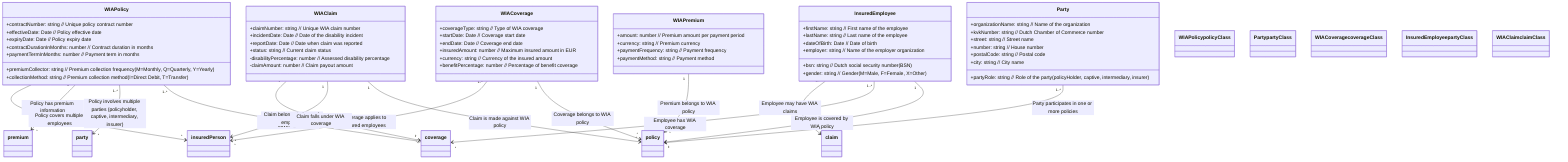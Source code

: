 classDiagram

    %% Domain Model: WIA Verzekering met Captive Constructie
    %% Version: 1.0.0
    %% Generated: 2025-06-23T23:46:29.717Z
    %% Based on SIVI AFD 2.0

    class WIA Policy {
        +contractNumber: string // Unique policy contract number
        +effectiveDate: Date // Policy effective date
        +expiryDate: Date // Policy expiry date
        +contractDurationInMonths: number // Contract duration in months
        +premiumCollector: string // Premium collection frequency (M=Monthly, Q=Quarterly, Y=Yearly)
        +collectionMethod: string // Premium collection method (I=Direct Debit, T=Transfer)
        +paymentTermInMonths: number // Payment term in months
    }

    class Party {
        +partyRole: string // Role of the party (policyHolder, captive, intermediary, insurer)
        +organizationName: string // Name of the organization
        +kvkNumber: string // Dutch Chamber of Commerce number
        +street: string // Street name
        +number: string // House number
        +postalCode: string // Postal code
        +city: string // City name
    }

    class WIA Coverage {
        +coverageType: string // Type of WIA coverage
        +startDate: Date // Coverage start date
        +endDate: Date // Coverage end date
        +insuredAmount: number // Maximum insured amount in EUR
        +currency: string // Currency of the insured amount
        +benefitPercentage: number // Percentage of benefit coverage
    }

    class Insured Employee {
        +bsn: string // Dutch social security number (BSN)
        +firstName: string // First name of the employee
        +lastName: string // Last name of the employee
        +dateOfBirth: Date // Date of birth
        +gender: string // Gender (M=Male, F=Female, X=Other)
        +employer: string // Name of the employer organization
    }

    class WIA Premium {
        +amount: number // Premium amount per payment period
        +currency: string // Premium currency
        +paymentFrequency: string // Payment frequency
        +paymentMethod: string // Payment method
    }

    class WIA Claim {
        +claimNumber: string // Unique WIA claim number
        +incidentDate: Date // Date of the disability incident
        +reportDate: Date // Date when claim was reported
        +status: string // Current claim status
        -disabilityPercentage: number // Assessed disability percentage
        -claimAmount: number // Claim payout amount
    }

    WIA Policy "1..*" --o "*" coverage : Policy includes WIA coverage
    WIA Policy "1..*" --> "*" party : Policy involves multiple parties (policyholder, captive, intermediary, insurer)
    WIA Policy "1" --> "*" premium : Policy has premium information
    WIA Policy "1..*" --> "*" insuredPerson : Policy covers multiple employees
    Party "1..*" --> "*" policy : Party participates in one or more policies
    WIA Coverage "1" --> "*" policy : Coverage belongs to WIA policy
    WIA Coverage "1..*" --> "*" insuredPerson : Coverage applies to insured employees
    Insured Employee "1" --> "*" policy : Employee is covered by WIA policy
    Insured Employee "1..*" --> "*" coverage : Employee has WIA coverage
    Insured Employee "0..*" --> "*" claim : Employee may have WIA claims
    WIA Premium "1" --> "*" policy : Premium belongs to WIA policy
    WIA Claim "1" --> "*" policy : Claim is made against WIA policy
    WIA Claim "1" --> "*" insuredPerson : Claim belongs to insured employee
    WIA Claim "1" --> "*" coverage : Claim falls under WIA coverage

    %% Styling for SIVI AFD entities
    classDef policyClass fill:#e1f5fe,stroke:#01579b,stroke-width:2px
    classDef coverageClass fill:#f3e5f5,stroke:#4a148c,stroke-width:2px
    classDef partyClass fill:#e8f5e8,stroke:#1b5e20,stroke-width:2px
    classDef claimClass fill:#fff3e0,stroke:#e65100,stroke-width:2px

    class WIA Policy policyClass
    class Party partyClass
    class WIA Coverage coverageClass
    class Insured Employee partyClass
    class WIA Claim claimClass